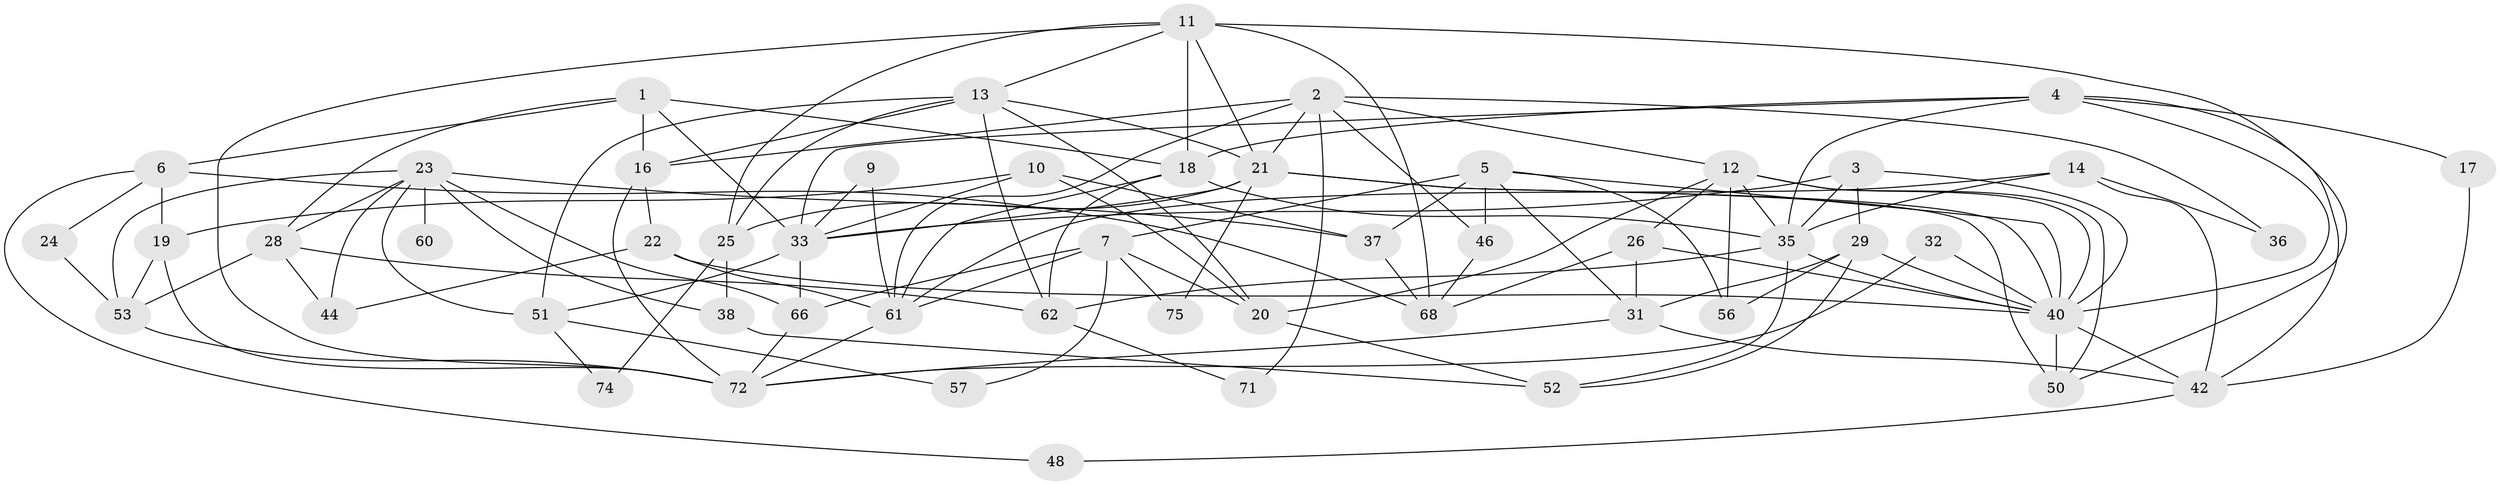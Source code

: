 // Generated by graph-tools (version 1.1) at 2025/24/03/03/25 07:24:00]
// undirected, 53 vertices, 125 edges
graph export_dot {
graph [start="1"]
  node [color=gray90,style=filled];
  1 [super="+58"];
  2 [super="+59"];
  3;
  4 [super="+8"];
  5 [super="+41"];
  6;
  7;
  9;
  10;
  11 [super="+15"];
  12 [super="+34"];
  13 [super="+49"];
  14 [super="+47"];
  16 [super="+43"];
  17;
  18 [super="+69"];
  19;
  20 [super="+30"];
  21 [super="+65"];
  22;
  23 [super="+73"];
  24;
  25 [super="+27"];
  26;
  28 [super="+39"];
  29;
  31 [super="+54"];
  32;
  33 [super="+63"];
  35 [super="+55"];
  36;
  37 [super="+45"];
  38;
  40 [super="+70"];
  42 [super="+67"];
  44;
  46;
  48;
  50 [super="+64"];
  51;
  52;
  53;
  56;
  57;
  60;
  61 [super="+76"];
  62;
  66;
  68;
  71;
  72;
  74;
  75;
  1 -- 18;
  1 -- 16;
  1 -- 33;
  1 -- 6;
  1 -- 28;
  2 -- 12;
  2 -- 46;
  2 -- 16;
  2 -- 36;
  2 -- 61;
  2 -- 71;
  2 -- 21;
  3 -- 29;
  3 -- 35;
  3 -- 33;
  3 -- 40;
  4 -- 18;
  4 -- 17;
  4 -- 33;
  4 -- 40;
  4 -- 35;
  4 -- 42;
  5 -- 37 [weight=2];
  5 -- 7;
  5 -- 56;
  5 -- 46;
  5 -- 40;
  5 -- 31;
  6 -- 19;
  6 -- 24;
  6 -- 48;
  6 -- 68;
  7 -- 61;
  7 -- 20;
  7 -- 57;
  7 -- 66;
  7 -- 75;
  9 -- 33;
  9 -- 61;
  10 -- 19;
  10 -- 33;
  10 -- 20;
  10 -- 37;
  11 -- 21;
  11 -- 25;
  11 -- 68;
  11 -- 72;
  11 -- 50;
  11 -- 18;
  11 -- 13;
  12 -- 40;
  12 -- 50;
  12 -- 35;
  12 -- 20;
  12 -- 56;
  12 -- 26;
  13 -- 51;
  13 -- 16;
  13 -- 20;
  13 -- 25;
  13 -- 62;
  13 -- 21;
  14 -- 42;
  14 -- 35;
  14 -- 36;
  14 -- 61;
  16 -- 72;
  16 -- 22;
  17 -- 42;
  18 -- 62;
  18 -- 61;
  18 -- 35;
  19 -- 72;
  19 -- 53;
  20 -- 52;
  21 -- 25;
  21 -- 33;
  21 -- 50;
  21 -- 40;
  21 -- 75;
  22 -- 44;
  22 -- 61;
  22 -- 40;
  23 -- 37;
  23 -- 66;
  23 -- 44;
  23 -- 60 [weight=2];
  23 -- 51;
  23 -- 53;
  23 -- 38;
  23 -- 28;
  24 -- 53;
  25 -- 38;
  25 -- 74;
  26 -- 40;
  26 -- 31;
  26 -- 68;
  28 -- 62;
  28 -- 53;
  28 -- 44;
  29 -- 52;
  29 -- 56;
  29 -- 40;
  29 -- 31;
  31 -- 42;
  31 -- 72;
  32 -- 72;
  32 -- 40;
  33 -- 51;
  33 -- 66;
  35 -- 52;
  35 -- 40;
  35 -- 62;
  37 -- 68;
  38 -- 52;
  40 -- 42;
  40 -- 50 [weight=2];
  42 -- 48;
  46 -- 68;
  51 -- 57;
  51 -- 74;
  53 -- 72;
  61 -- 72;
  62 -- 71;
  66 -- 72;
}
